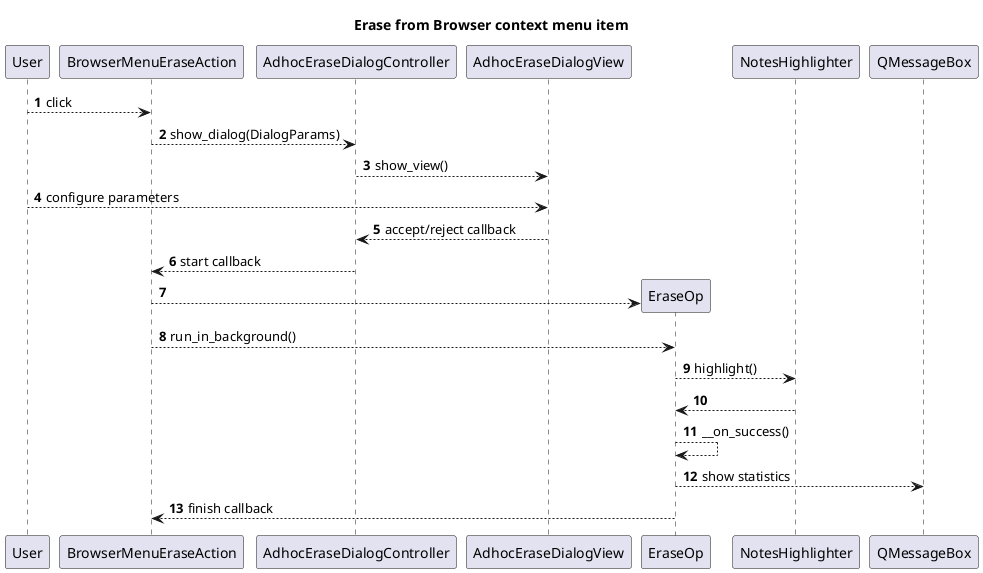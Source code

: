@startuml
'https://plantuml.com/sequence-diagram

title Erase from Browser context menu item

autonumber
User --> BrowserMenuEraseAction: click
BrowserMenuEraseAction --> AdhocEraseDialogController: show_dialog(DialogParams)
AdhocEraseDialogController --> AdhocEraseDialogView: show_view()
User --> AdhocEraseDialogView: configure parameters
AdhocEraseDialogController <-- AdhocEraseDialogView: accept/reject callback
BrowserMenuEraseAction <-- AdhocEraseDialogController: start callback
BrowserMenuEraseAction --> EraseOp **:
BrowserMenuEraseAction --> EraseOp: run_in_background()
EraseOp --> NotesHighlighter: highlight()
EraseOp <-- NotesHighlighter
EraseOp --> EraseOp: __on_success()
EraseOp --> QMessageBox: show statistics
BrowserMenuEraseAction <-- EraseOp: finish callback
@enduml